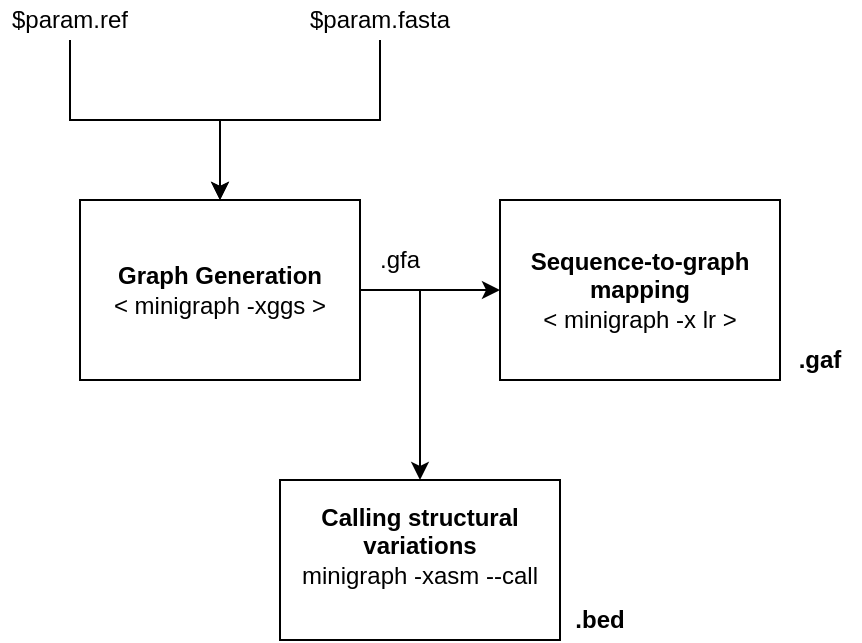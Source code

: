 <mxfile version="14.0.4" type="device"><diagram id="IsiP0VlEh_nqHQEb9nR9" name="Page-1"><mxGraphModel dx="1426" dy="826" grid="1" gridSize="10" guides="1" tooltips="1" connect="1" arrows="1" fold="1" page="1" pageScale="1" pageWidth="827" pageHeight="1169" math="0" shadow="0"><root><mxCell id="0"/><mxCell id="1" parent="0"/><mxCell id="ZyST7tYRofFc2PUlSELY-11" style="edgeStyle=orthogonalEdgeStyle;rounded=0;orthogonalLoop=1;jettySize=auto;html=1;exitX=1;exitY=0.5;exitDx=0;exitDy=0;entryX=0;entryY=0.5;entryDx=0;entryDy=0;" edge="1" parent="1" source="ZyST7tYRofFc2PUlSELY-1" target="ZyST7tYRofFc2PUlSELY-2"><mxGeometry relative="1" as="geometry"/></mxCell><mxCell id="ZyST7tYRofFc2PUlSELY-14" style="edgeStyle=orthogonalEdgeStyle;rounded=0;orthogonalLoop=1;jettySize=auto;html=1;exitX=1;exitY=0.5;exitDx=0;exitDy=0;entryX=0.5;entryY=0;entryDx=0;entryDy=0;" edge="1" parent="1" source="ZyST7tYRofFc2PUlSELY-1" target="ZyST7tYRofFc2PUlSELY-3"><mxGeometry relative="1" as="geometry"/></mxCell><mxCell id="ZyST7tYRofFc2PUlSELY-1" value="&lt;b&gt;Graph Generation&lt;/b&gt;&lt;br&gt;&amp;lt; minigraph -xggs &amp;gt;" style="rounded=0;whiteSpace=wrap;html=1;" vertex="1" parent="1"><mxGeometry x="160" y="180" width="140" height="90" as="geometry"/></mxCell><mxCell id="ZyST7tYRofFc2PUlSELY-2" value="&lt;div&gt;&lt;b&gt;Sequence-to-graph mapping&lt;/b&gt;&lt;/div&gt;&lt;div&gt;&amp;lt; minigraph -x lr &amp;gt;&lt;br&gt;&lt;/div&gt;" style="rounded=0;whiteSpace=wrap;html=1;" vertex="1" parent="1"><mxGeometry x="370" y="180" width="140" height="90" as="geometry"/></mxCell><mxCell id="ZyST7tYRofFc2PUlSELY-3" value="&lt;div&gt;&lt;div&gt;&lt;b&gt;Calling structural variations&lt;/b&gt;&lt;/div&gt;&lt;/div&gt;&lt;div&gt;&lt;div&gt;minigraph -xasm --call&lt;/div&gt;&lt;/div&gt;&lt;div&gt;&lt;br&gt;&lt;/div&gt;" style="rounded=0;whiteSpace=wrap;html=1;" vertex="1" parent="1"><mxGeometry x="260" y="320" width="140" height="80" as="geometry"/></mxCell><mxCell id="ZyST7tYRofFc2PUlSELY-6" style="edgeStyle=orthogonalEdgeStyle;rounded=0;orthogonalLoop=1;jettySize=auto;html=1;exitX=0.5;exitY=1;exitDx=0;exitDy=0;entryX=0.5;entryY=0;entryDx=0;entryDy=0;" edge="1" parent="1" source="ZyST7tYRofFc2PUlSELY-4" target="ZyST7tYRofFc2PUlSELY-1"><mxGeometry relative="1" as="geometry"/></mxCell><mxCell id="ZyST7tYRofFc2PUlSELY-4" value="$param.ref" style="text;html=1;strokeColor=none;fillColor=none;align=center;verticalAlign=middle;whiteSpace=wrap;rounded=0;" vertex="1" parent="1"><mxGeometry x="120" y="80" width="70" height="20" as="geometry"/></mxCell><mxCell id="ZyST7tYRofFc2PUlSELY-7" style="edgeStyle=orthogonalEdgeStyle;rounded=0;orthogonalLoop=1;jettySize=auto;html=1;exitX=0.5;exitY=1;exitDx=0;exitDy=0;" edge="1" parent="1" source="ZyST7tYRofFc2PUlSELY-5" target="ZyST7tYRofFc2PUlSELY-1"><mxGeometry relative="1" as="geometry"/></mxCell><mxCell id="ZyST7tYRofFc2PUlSELY-5" value="$param.fasta" style="text;html=1;strokeColor=none;fillColor=none;align=center;verticalAlign=middle;whiteSpace=wrap;rounded=0;" vertex="1" parent="1"><mxGeometry x="290" y="80" width="40" height="20" as="geometry"/></mxCell><mxCell id="ZyST7tYRofFc2PUlSELY-8" value=".gfa" style="text;html=1;strokeColor=none;fillColor=none;align=center;verticalAlign=middle;whiteSpace=wrap;rounded=0;" vertex="1" parent="1"><mxGeometry x="300" y="200" width="40" height="20" as="geometry"/></mxCell><mxCell id="ZyST7tYRofFc2PUlSELY-13" value="&lt;b&gt;.gaf&lt;/b&gt;" style="text;html=1;strokeColor=none;fillColor=none;align=center;verticalAlign=middle;whiteSpace=wrap;rounded=0;" vertex="1" parent="1"><mxGeometry x="510" y="250" width="40" height="20" as="geometry"/></mxCell><mxCell id="ZyST7tYRofFc2PUlSELY-15" value="&lt;b&gt;.bed&lt;/b&gt;" style="text;html=1;strokeColor=none;fillColor=none;align=center;verticalAlign=middle;whiteSpace=wrap;rounded=0;" vertex="1" parent="1"><mxGeometry x="400" y="380" width="40" height="20" as="geometry"/></mxCell></root></mxGraphModel></diagram></mxfile>